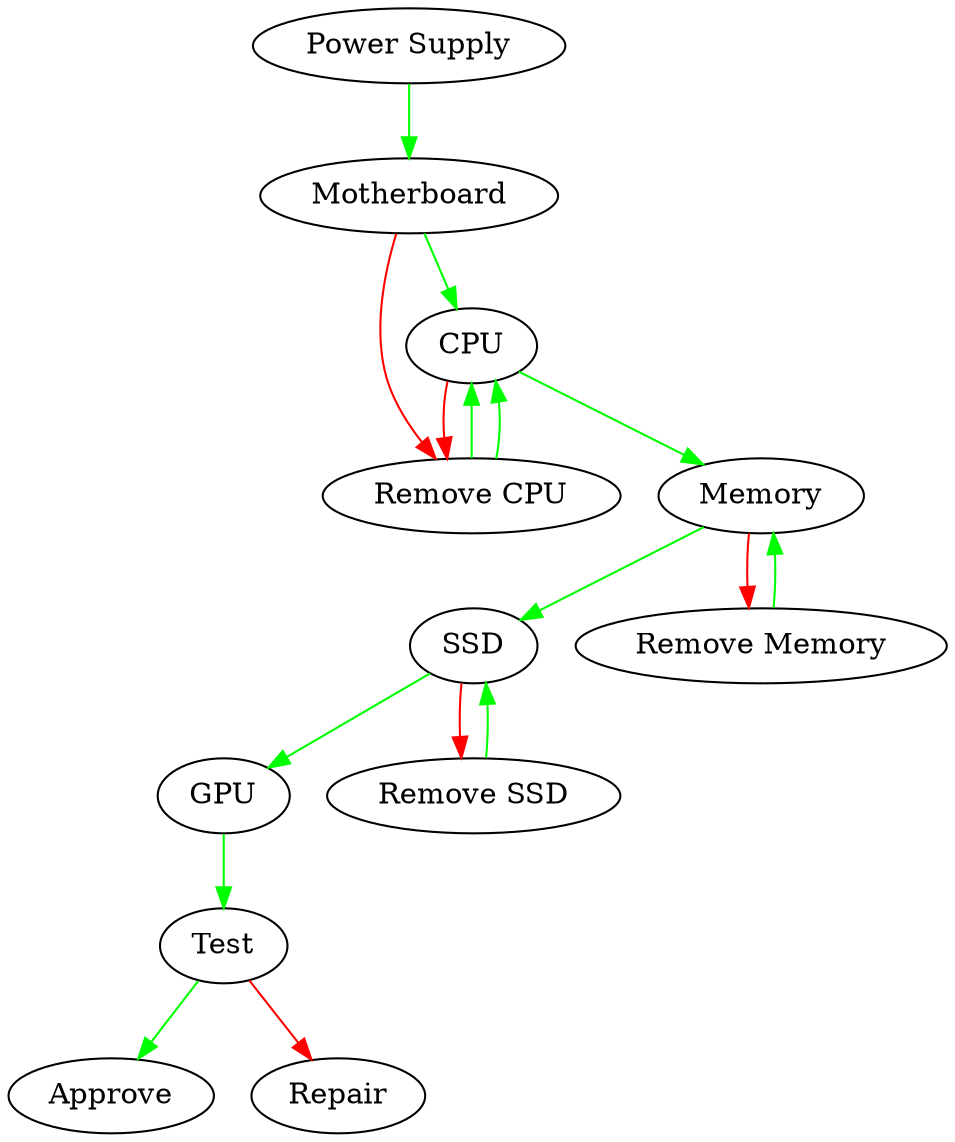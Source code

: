 digraph myGraph{
"Power Supply"->"Motherboard"[color=green];
"Motherboard"->"CPU"[color=green];
"Motherboard"->"Remove CPU"[color=red];
"Remove CPU"->"CPU"[color=green];
"CPU"->"Memory"[color=green];
"CPU"->"Remove CPU"[color=red];
"Remove CPU"->"CPU"[color=green];
"Memory"->"SSD"[color=green];
"Memory"->"Remove Memory"[color=red];
"Remove Memory"->"Memory"[color=green];
"SSD"->"GPU"[color=green];
"SSD"->"Remove SSD"[color=red];
"Remove SSD"->"SSD"[color=green];
"GPU"->"Test"[color=green];
"Test"->"Approve"[color=green];
"Test"->"Repair"[color=red];
"Repair";
"Approve";
}
